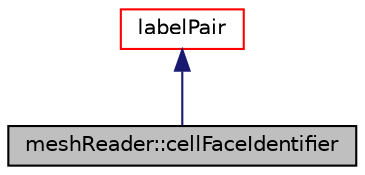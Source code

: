 digraph "meshReader::cellFaceIdentifier"
{
  bgcolor="transparent";
  edge [fontname="Helvetica",fontsize="10",labelfontname="Helvetica",labelfontsize="10"];
  node [fontname="Helvetica",fontsize="10",shape=record];
  Node1 [label="meshReader::cellFaceIdentifier",height=0.2,width=0.4,color="black", fillcolor="grey75", style="filled" fontcolor="black"];
  Node2 -> Node1 [dir="back",color="midnightblue",fontsize="10",style="solid",fontname="Helvetica"];
  Node2 [label="labelPair",height=0.2,width=0.4,color="red",URL="$classFoam_1_1Pair.html",tooltip="An ordered pair of two objects of type &lt;T&gt; with first() and second() elements. "];
}
